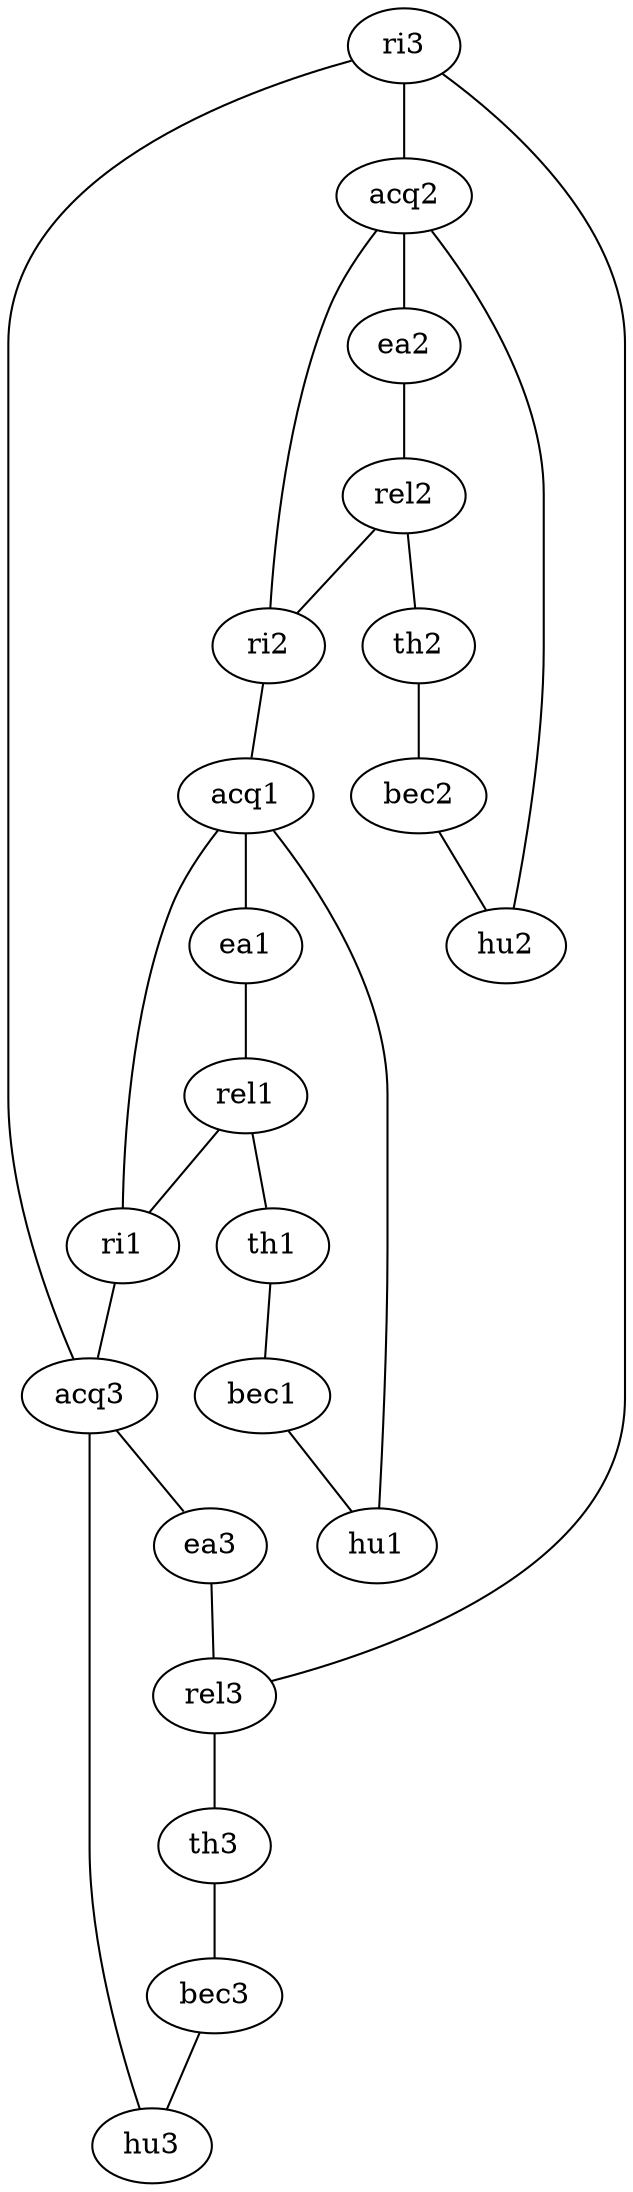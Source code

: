 # dinig philosophers
graph {
ri3--acq2;
ri3--acq3;
hu3--acq3;
bec3--hu3;
th3--bec3;
rel3--th3;
rel3--ri3;
ea3--rel3;
acq3--ea3;
ri2--acq1;
ri2--acq2;
hu2--acq2;
bec2--hu2;
th2--bec2;
rel2--th2;
rel2--ri2;
ea2--rel2;
acq2--ea2;
ri1--acq3;
ri1--acq1;
hu1--acq1;
bec1--hu1;
th1--bec1;
rel1--th1;
rel1--ri1;
ea1--rel1;
acq1--ea1;
}